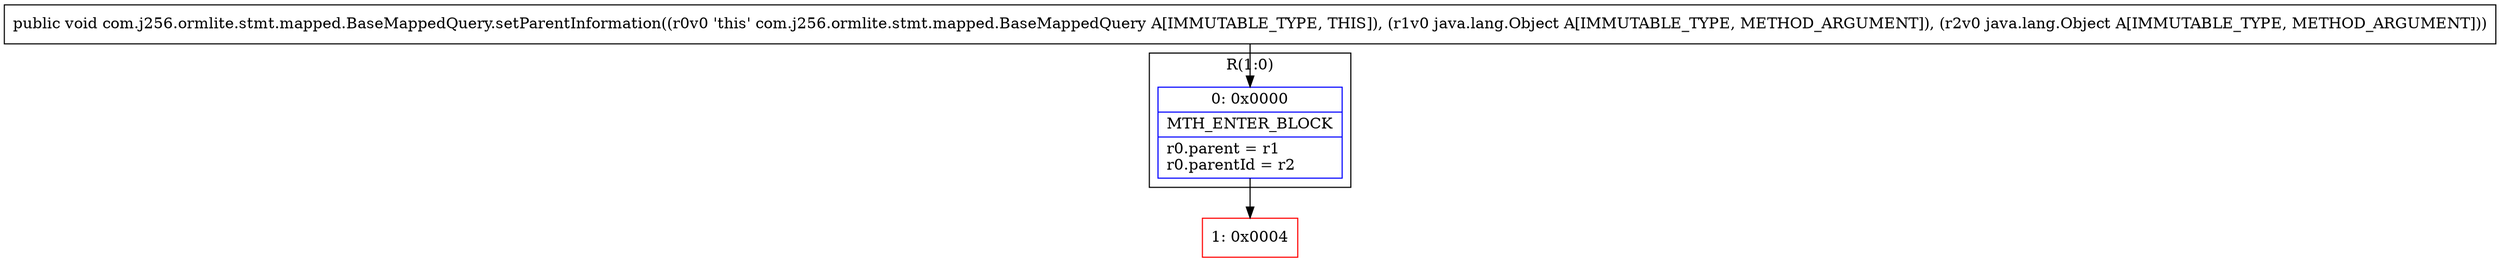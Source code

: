 digraph "CFG forcom.j256.ormlite.stmt.mapped.BaseMappedQuery.setParentInformation(Ljava\/lang\/Object;Ljava\/lang\/Object;)V" {
subgraph cluster_Region_1989205402 {
label = "R(1:0)";
node [shape=record,color=blue];
Node_0 [shape=record,label="{0\:\ 0x0000|MTH_ENTER_BLOCK\l|r0.parent = r1\lr0.parentId = r2\l}"];
}
Node_1 [shape=record,color=red,label="{1\:\ 0x0004}"];
MethodNode[shape=record,label="{public void com.j256.ormlite.stmt.mapped.BaseMappedQuery.setParentInformation((r0v0 'this' com.j256.ormlite.stmt.mapped.BaseMappedQuery A[IMMUTABLE_TYPE, THIS]), (r1v0 java.lang.Object A[IMMUTABLE_TYPE, METHOD_ARGUMENT]), (r2v0 java.lang.Object A[IMMUTABLE_TYPE, METHOD_ARGUMENT])) }"];
MethodNode -> Node_0;
Node_0 -> Node_1;
}


